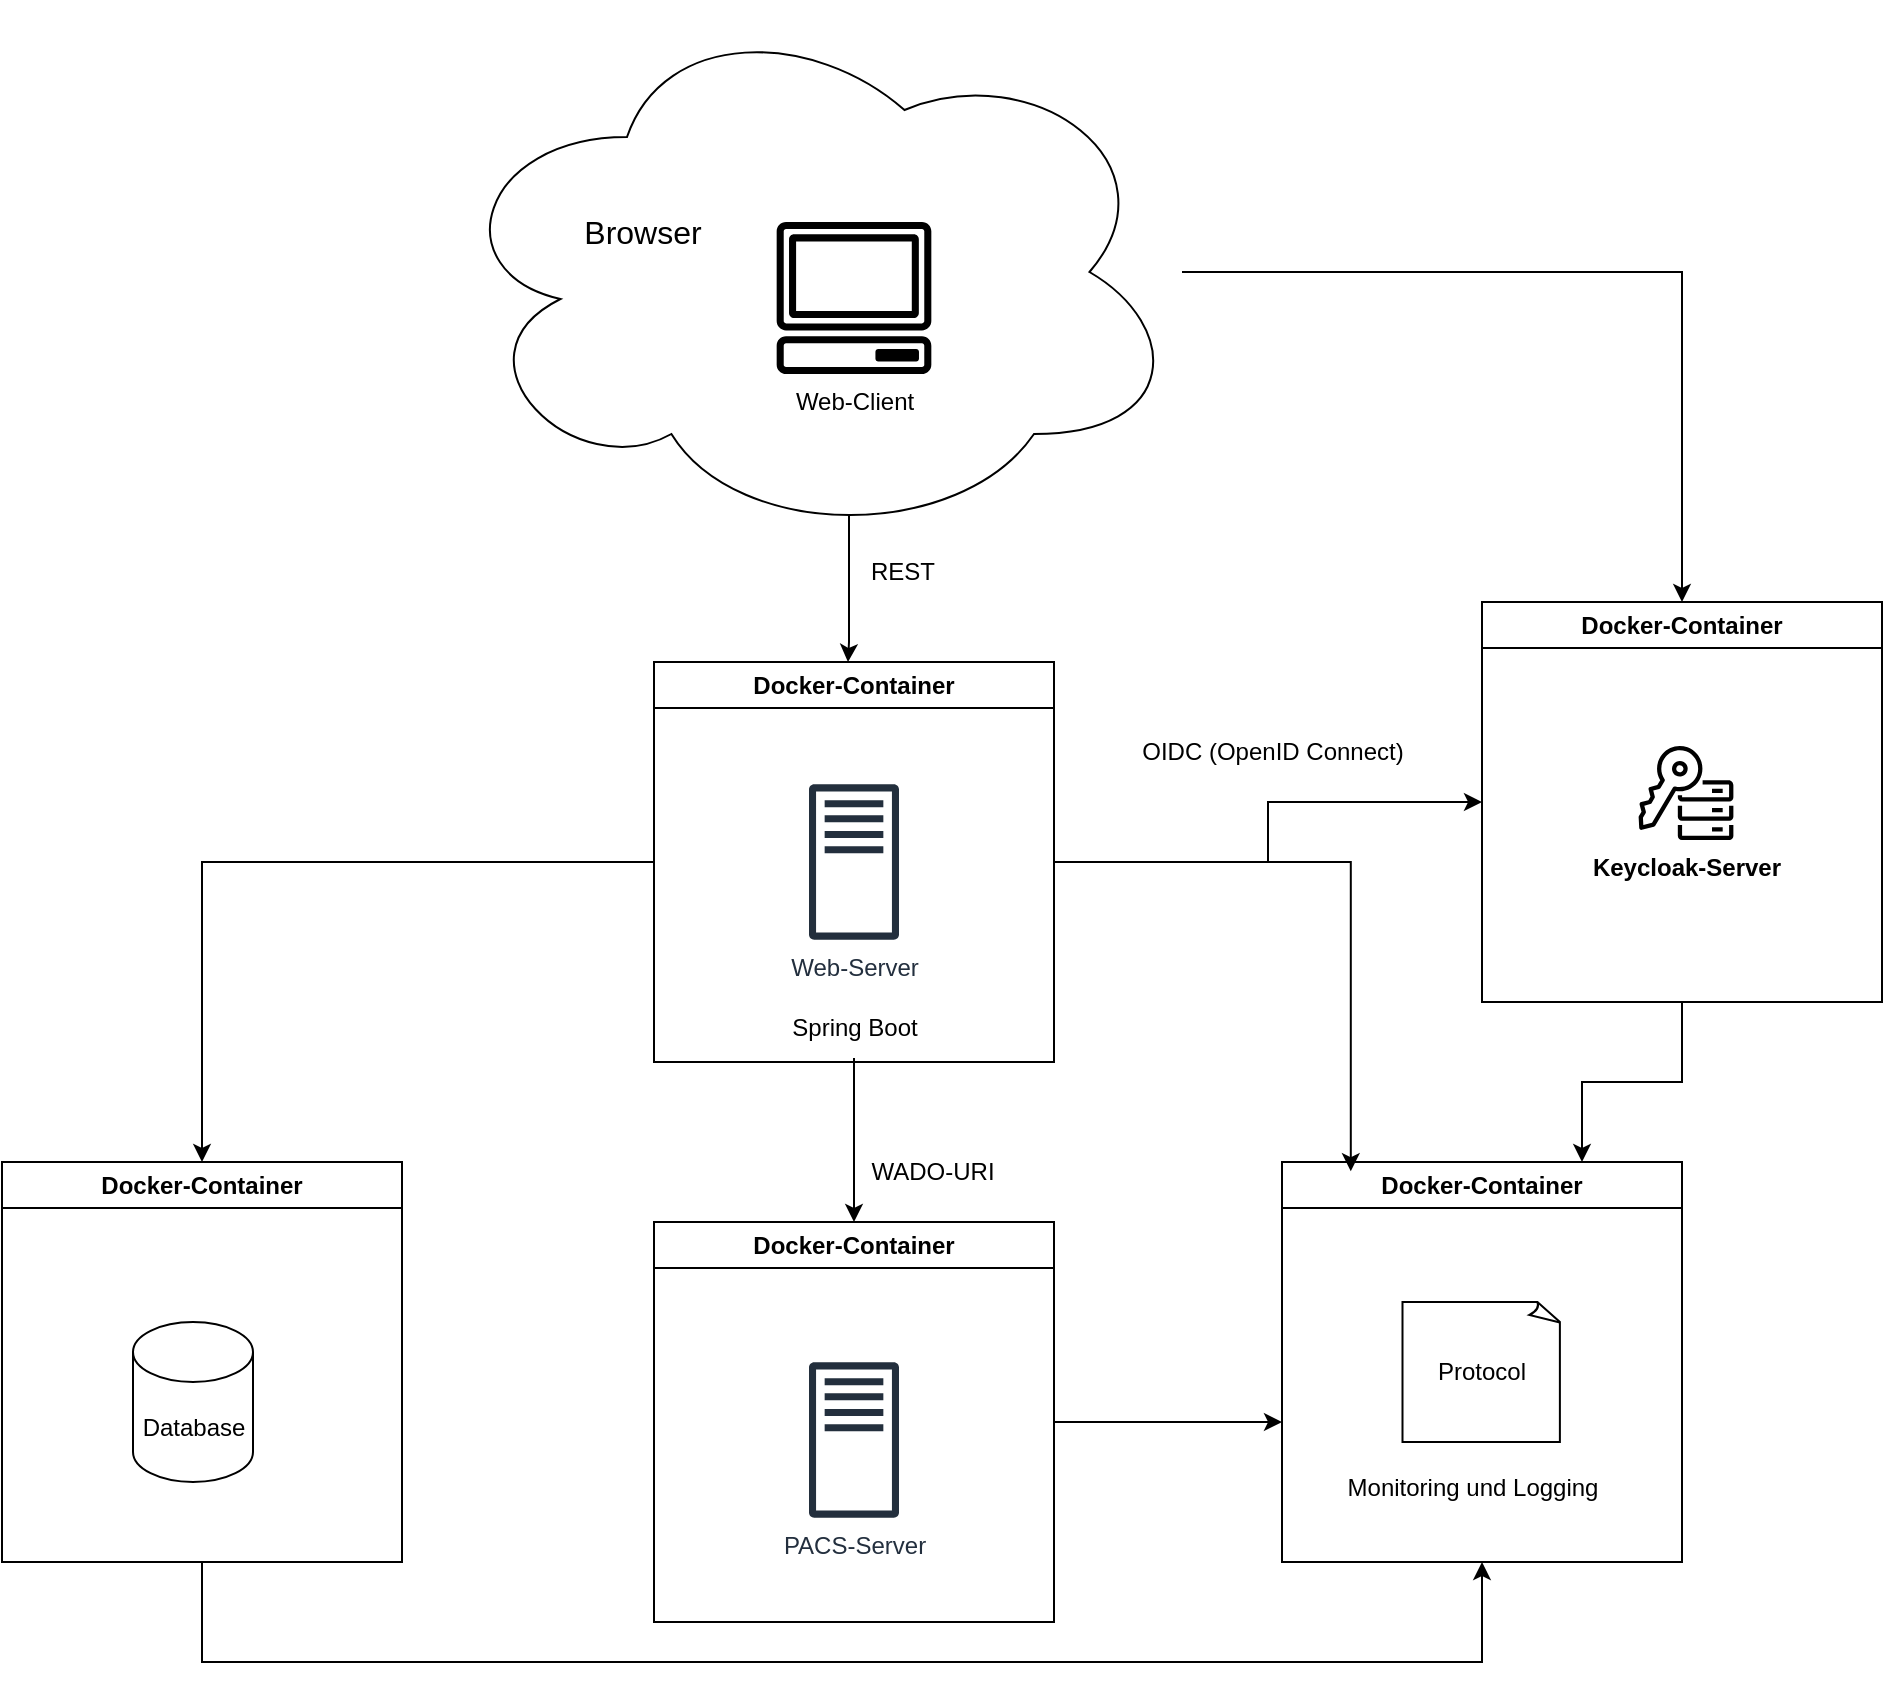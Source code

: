 <mxfile version="26.0.14">
  <diagram id="l8hXMBHkgcEJcSW0mbfh" name="Page-1">
    <mxGraphModel dx="1688" dy="1694" grid="1" gridSize="10" guides="1" tooltips="1" connect="1" arrows="1" fold="1" page="1" pageScale="1" pageWidth="1169" pageHeight="827" math="0" shadow="0">
      <root>
        <mxCell id="0" />
        <mxCell id="1" parent="0" />
        <mxCell id="qoB9_YU9yxLsBxpd8QnW-99" style="edgeStyle=orthogonalEdgeStyle;rounded=0;orthogonalLoop=1;jettySize=auto;html=1;entryX=0.5;entryY=1;entryDx=0;entryDy=0;" edge="1" parent="1" source="qoB9_YU9yxLsBxpd8QnW-37" target="qoB9_YU9yxLsBxpd8QnW-63">
          <mxGeometry relative="1" as="geometry">
            <Array as="points">
              <mxPoint x="220" y="820" />
              <mxPoint x="860" y="820" />
            </Array>
          </mxGeometry>
        </mxCell>
        <mxCell id="qoB9_YU9yxLsBxpd8QnW-37" value="Docker-Container" style="swimlane;whiteSpace=wrap;html=1;fontColor=default;" vertex="1" parent="1">
          <mxGeometry x="120" y="570" width="200" height="200" as="geometry" />
        </mxCell>
        <mxCell id="qoB9_YU9yxLsBxpd8QnW-3" value="Database" style="shape=cylinder3;whiteSpace=wrap;html=1;boundedLbl=1;backgroundOutline=1;size=15;" vertex="1" parent="qoB9_YU9yxLsBxpd8QnW-37">
          <mxGeometry x="65.5" y="80" width="60" height="80" as="geometry" />
        </mxCell>
        <mxCell id="qoB9_YU9yxLsBxpd8QnW-27" value="Docker" style="shape=image;html=1;verticalAlign=top;verticalLabelPosition=bottom;labelBackgroundColor=#ffffff;imageAspect=0;aspect=fixed;image=https://cdn1.iconfinder.com/data/icons/social-media-2106/24/social_media_social_media_logo_docker-128.png;fontColor=none;noLabel=1;" vertex="1" parent="qoB9_YU9yxLsBxpd8QnW-37">
          <mxGeometry x="180" width="20" height="20" as="geometry" />
        </mxCell>
        <mxCell id="qoB9_YU9yxLsBxpd8QnW-100" style="edgeStyle=orthogonalEdgeStyle;rounded=0;orthogonalLoop=1;jettySize=auto;html=1;" edge="1" parent="1" source="qoB9_YU9yxLsBxpd8QnW-49">
          <mxGeometry relative="1" as="geometry">
            <mxPoint x="760" y="700" as="targetPoint" />
          </mxGeometry>
        </mxCell>
        <mxCell id="qoB9_YU9yxLsBxpd8QnW-49" value="Docker-Container" style="swimlane;whiteSpace=wrap;html=1;fontColor=default;" vertex="1" parent="1">
          <mxGeometry x="446" y="600" width="200" height="200" as="geometry" />
        </mxCell>
        <mxCell id="qoB9_YU9yxLsBxpd8QnW-51" value="Docker" style="shape=image;html=1;verticalAlign=top;verticalLabelPosition=bottom;labelBackgroundColor=#ffffff;imageAspect=0;aspect=fixed;image=https://cdn1.iconfinder.com/data/icons/social-media-2106/24/social_media_social_media_logo_docker-128.png;fontColor=none;noLabel=1;" vertex="1" parent="qoB9_YU9yxLsBxpd8QnW-49">
          <mxGeometry x="180" width="20" height="20" as="geometry" />
        </mxCell>
        <mxCell id="qoB9_YU9yxLsBxpd8QnW-8" value="PACS-Server" style="sketch=0;outlineConnect=0;fontColor=#232F3E;gradientColor=none;fillColor=#232F3D;strokeColor=none;dashed=0;verticalLabelPosition=bottom;verticalAlign=top;align=center;html=1;fontSize=12;fontStyle=0;aspect=fixed;pointerEvents=1;shape=mxgraph.aws4.traditional_server;" vertex="1" parent="qoB9_YU9yxLsBxpd8QnW-49">
          <mxGeometry x="77.5" y="70" width="45" height="78" as="geometry" />
        </mxCell>
        <mxCell id="qoB9_YU9yxLsBxpd8QnW-97" style="edgeStyle=orthogonalEdgeStyle;rounded=0;orthogonalLoop=1;jettySize=auto;html=1;entryX=0.75;entryY=0;entryDx=0;entryDy=0;" edge="1" parent="1" source="qoB9_YU9yxLsBxpd8QnW-58" target="qoB9_YU9yxLsBxpd8QnW-63">
          <mxGeometry relative="1" as="geometry" />
        </mxCell>
        <mxCell id="qoB9_YU9yxLsBxpd8QnW-58" value="Docker-Container" style="swimlane;whiteSpace=wrap;html=1;fontColor=default;" vertex="1" parent="1">
          <mxGeometry x="860" y="290" width="200" height="200" as="geometry" />
        </mxCell>
        <mxCell id="qoB9_YU9yxLsBxpd8QnW-59" value="Docker" style="shape=image;html=1;verticalAlign=top;verticalLabelPosition=bottom;labelBackgroundColor=#ffffff;imageAspect=0;aspect=fixed;image=https://cdn1.iconfinder.com/data/icons/social-media-2106/24/social_media_social_media_logo_docker-128.png;fontColor=none;noLabel=1;" vertex="1" parent="qoB9_YU9yxLsBxpd8QnW-58">
          <mxGeometry x="180" width="20" height="20" as="geometry" />
        </mxCell>
        <mxCell id="qoB9_YU9yxLsBxpd8QnW-57" value="&lt;b&gt;Keycloak-Server&lt;/b&gt;" style="sketch=0;outlineConnect=0;fontColor=light-dark(#000000,#121212);fillColor=#000000;strokeColor=#314354;dashed=0;verticalLabelPosition=bottom;verticalAlign=top;align=center;html=1;fontSize=12;fontStyle=0;aspect=fixed;pointerEvents=1;shape=mxgraph.aws4.key_management_service_external_key_store;" vertex="1" parent="qoB9_YU9yxLsBxpd8QnW-58">
          <mxGeometry x="78" y="71" width="48" height="48" as="geometry" />
        </mxCell>
        <mxCell id="qoB9_YU9yxLsBxpd8QnW-63" value="Docker-Container" style="swimlane;whiteSpace=wrap;html=1;fontColor=default;" vertex="1" parent="1">
          <mxGeometry x="760" y="570" width="200" height="200" as="geometry" />
        </mxCell>
        <mxCell id="qoB9_YU9yxLsBxpd8QnW-64" value="Docker" style="shape=image;html=1;verticalAlign=top;verticalLabelPosition=bottom;labelBackgroundColor=#ffffff;imageAspect=0;aspect=fixed;image=https://cdn1.iconfinder.com/data/icons/social-media-2106/24/social_media_social_media_logo_docker-128.png;fontColor=none;noLabel=1;" vertex="1" parent="qoB9_YU9yxLsBxpd8QnW-63">
          <mxGeometry x="180" width="20" height="20" as="geometry" />
        </mxCell>
        <mxCell id="qoB9_YU9yxLsBxpd8QnW-15" value="Protocol" style="whiteSpace=wrap;html=1;shape=mxgraph.basic.document" vertex="1" parent="qoB9_YU9yxLsBxpd8QnW-63">
          <mxGeometry x="60.25" y="70" width="79.5" height="70" as="geometry" />
        </mxCell>
        <mxCell id="qoB9_YU9yxLsBxpd8QnW-78" value="&lt;span data-end=&quot;3456&quot; data-start=&quot;3442&quot;&gt;Monitoring&lt;/span&gt; und &lt;span data-end=&quot;3472&quot; data-start=&quot;3461&quot;&gt;Logging&lt;/span&gt;" style="text;html=1;align=center;verticalAlign=middle;resizable=0;points=[];autosize=1;strokeColor=none;fillColor=none;" vertex="1" parent="qoB9_YU9yxLsBxpd8QnW-63">
          <mxGeometry x="20" y="148" width="150" height="30" as="geometry" />
        </mxCell>
        <mxCell id="qoB9_YU9yxLsBxpd8QnW-95" style="edgeStyle=orthogonalEdgeStyle;rounded=0;orthogonalLoop=1;jettySize=auto;html=1;exitX=0.55;exitY=0.95;exitDx=0;exitDy=0;exitPerimeter=0;" edge="1" parent="1" source="qoB9_YU9yxLsBxpd8QnW-70" target="qoB9_YU9yxLsBxpd8QnW-73">
          <mxGeometry relative="1" as="geometry">
            <Array as="points">
              <mxPoint x="543" y="310" />
              <mxPoint x="543" y="310" />
            </Array>
          </mxGeometry>
        </mxCell>
        <mxCell id="qoB9_YU9yxLsBxpd8QnW-101" style="edgeStyle=orthogonalEdgeStyle;rounded=0;orthogonalLoop=1;jettySize=auto;html=1;" edge="1" parent="1" source="qoB9_YU9yxLsBxpd8QnW-70" target="qoB9_YU9yxLsBxpd8QnW-58">
          <mxGeometry relative="1" as="geometry" />
        </mxCell>
        <mxCell id="qoB9_YU9yxLsBxpd8QnW-70" value="" style="ellipse;shape=cloud;whiteSpace=wrap;html=1;fontColor=none;labelBackgroundColor=default;noLabel=1;fillColor=none;strokeColor=default;" vertex="1" parent="1">
          <mxGeometry x="340" y="-10" width="370" height="270" as="geometry" />
        </mxCell>
        <mxCell id="qoB9_YU9yxLsBxpd8QnW-71" value="Browser" style="text;html=1;align=center;verticalAlign=middle;resizable=0;points=[];autosize=1;strokeColor=none;fillColor=none;fontSize=16;" vertex="1" parent="1">
          <mxGeometry x="400" y="90" width="80" height="30" as="geometry" />
        </mxCell>
        <mxCell id="qoB9_YU9yxLsBxpd8QnW-92" style="edgeStyle=orthogonalEdgeStyle;rounded=0;orthogonalLoop=1;jettySize=auto;html=1;entryX=0;entryY=0.5;entryDx=0;entryDy=0;endArrow=classic;startFill=0;endFill=1;" edge="1" parent="1" source="qoB9_YU9yxLsBxpd8QnW-73" target="qoB9_YU9yxLsBxpd8QnW-58">
          <mxGeometry relative="1" as="geometry" />
        </mxCell>
        <mxCell id="qoB9_YU9yxLsBxpd8QnW-94" style="edgeStyle=orthogonalEdgeStyle;rounded=0;orthogonalLoop=1;jettySize=auto;html=1;entryX=0.5;entryY=0;entryDx=0;entryDy=0;" edge="1" parent="1" source="qoB9_YU9yxLsBxpd8QnW-73" target="qoB9_YU9yxLsBxpd8QnW-37">
          <mxGeometry relative="1" as="geometry" />
        </mxCell>
        <mxCell id="qoB9_YU9yxLsBxpd8QnW-73" value="Docker-Container" style="swimlane;whiteSpace=wrap;html=1;fontColor=default;" vertex="1" parent="1">
          <mxGeometry x="446" y="320" width="200" height="200" as="geometry" />
        </mxCell>
        <mxCell id="qoB9_YU9yxLsBxpd8QnW-74" value="Docker" style="shape=image;html=1;verticalAlign=top;verticalLabelPosition=bottom;labelBackgroundColor=#ffffff;imageAspect=0;aspect=fixed;image=https://cdn1.iconfinder.com/data/icons/social-media-2106/24/social_media_social_media_logo_docker-128.png;fontColor=none;noLabel=1;" vertex="1" parent="qoB9_YU9yxLsBxpd8QnW-73">
          <mxGeometry x="180" width="20" height="20" as="geometry" />
        </mxCell>
        <mxCell id="qoB9_YU9yxLsBxpd8QnW-75" value="Web-Server" style="sketch=0;outlineConnect=0;fontColor=#232F3E;gradientColor=none;fillColor=#232F3D;strokeColor=none;dashed=0;verticalLabelPosition=bottom;verticalAlign=top;align=center;html=1;fontSize=12;fontStyle=0;aspect=fixed;pointerEvents=1;shape=mxgraph.aws4.traditional_server;" vertex="1" parent="qoB9_YU9yxLsBxpd8QnW-73">
          <mxGeometry x="77.5" y="61" width="45" height="78" as="geometry" />
        </mxCell>
        <mxCell id="qoB9_YU9yxLsBxpd8QnW-76" value="Spring Boot" style="text;html=1;align=center;verticalAlign=middle;resizable=0;points=[];autosize=1;strokeColor=none;fillColor=none;" vertex="1" parent="qoB9_YU9yxLsBxpd8QnW-73">
          <mxGeometry x="55" y="168" width="90" height="30" as="geometry" />
        </mxCell>
        <mxCell id="qoB9_YU9yxLsBxpd8QnW-9" value="&lt;font style=&quot;color: light-dark(rgb(0, 0, 0), rgb(18, 18, 18));&quot;&gt;Web-Client&lt;/font&gt;" style="sketch=0;outlineConnect=0;dashed=0;verticalLabelPosition=bottom;verticalAlign=top;align=center;html=1;fontSize=12;fontStyle=0;aspect=fixed;pointerEvents=1;shape=mxgraph.aws4.client;fillColor=#000000;fontColor=#ffffff;strokeColor=#432D57;fontFamily=Helvetica;" vertex="1" parent="1">
          <mxGeometry x="507" y="100" width="78" height="76" as="geometry" />
        </mxCell>
        <mxCell id="qoB9_YU9yxLsBxpd8QnW-82" value="REST" style="text;html=1;align=center;verticalAlign=middle;resizable=0;points=[];autosize=1;strokeColor=none;fillColor=none;" vertex="1" parent="1">
          <mxGeometry x="540" y="260" width="60" height="30" as="geometry" />
        </mxCell>
        <mxCell id="qoB9_YU9yxLsBxpd8QnW-72" value="OIDC (OpenID Connect)" style="text;html=1;align=center;verticalAlign=middle;resizable=0;points=[];autosize=1;strokeColor=none;fillColor=none;" vertex="1" parent="1">
          <mxGeometry x="680" y="350" width="150" height="30" as="geometry" />
        </mxCell>
        <mxCell id="qoB9_YU9yxLsBxpd8QnW-93" style="edgeStyle=orthogonalEdgeStyle;rounded=0;orthogonalLoop=1;jettySize=auto;html=1;entryX=0.5;entryY=0;entryDx=0;entryDy=0;endArrow=classic;startFill=0;endFill=1;" edge="1" parent="1" source="qoB9_YU9yxLsBxpd8QnW-76" target="qoB9_YU9yxLsBxpd8QnW-49">
          <mxGeometry relative="1" as="geometry">
            <Array as="points">
              <mxPoint x="546" y="540" />
              <mxPoint x="546" y="540" />
            </Array>
          </mxGeometry>
        </mxCell>
        <mxCell id="qoB9_YU9yxLsBxpd8QnW-77" value="WADO-URI" style="text;html=1;align=center;verticalAlign=middle;resizable=0;points=[];autosize=1;strokeColor=none;fillColor=none;" vertex="1" parent="1">
          <mxGeometry x="540" y="560" width="90" height="30" as="geometry" />
        </mxCell>
        <mxCell id="qoB9_YU9yxLsBxpd8QnW-96" style="edgeStyle=orthogonalEdgeStyle;rounded=0;orthogonalLoop=1;jettySize=auto;html=1;entryX=0.172;entryY=0.023;entryDx=0;entryDy=0;entryPerimeter=0;" edge="1" parent="1" source="qoB9_YU9yxLsBxpd8QnW-73" target="qoB9_YU9yxLsBxpd8QnW-63">
          <mxGeometry relative="1" as="geometry" />
        </mxCell>
      </root>
    </mxGraphModel>
  </diagram>
</mxfile>
